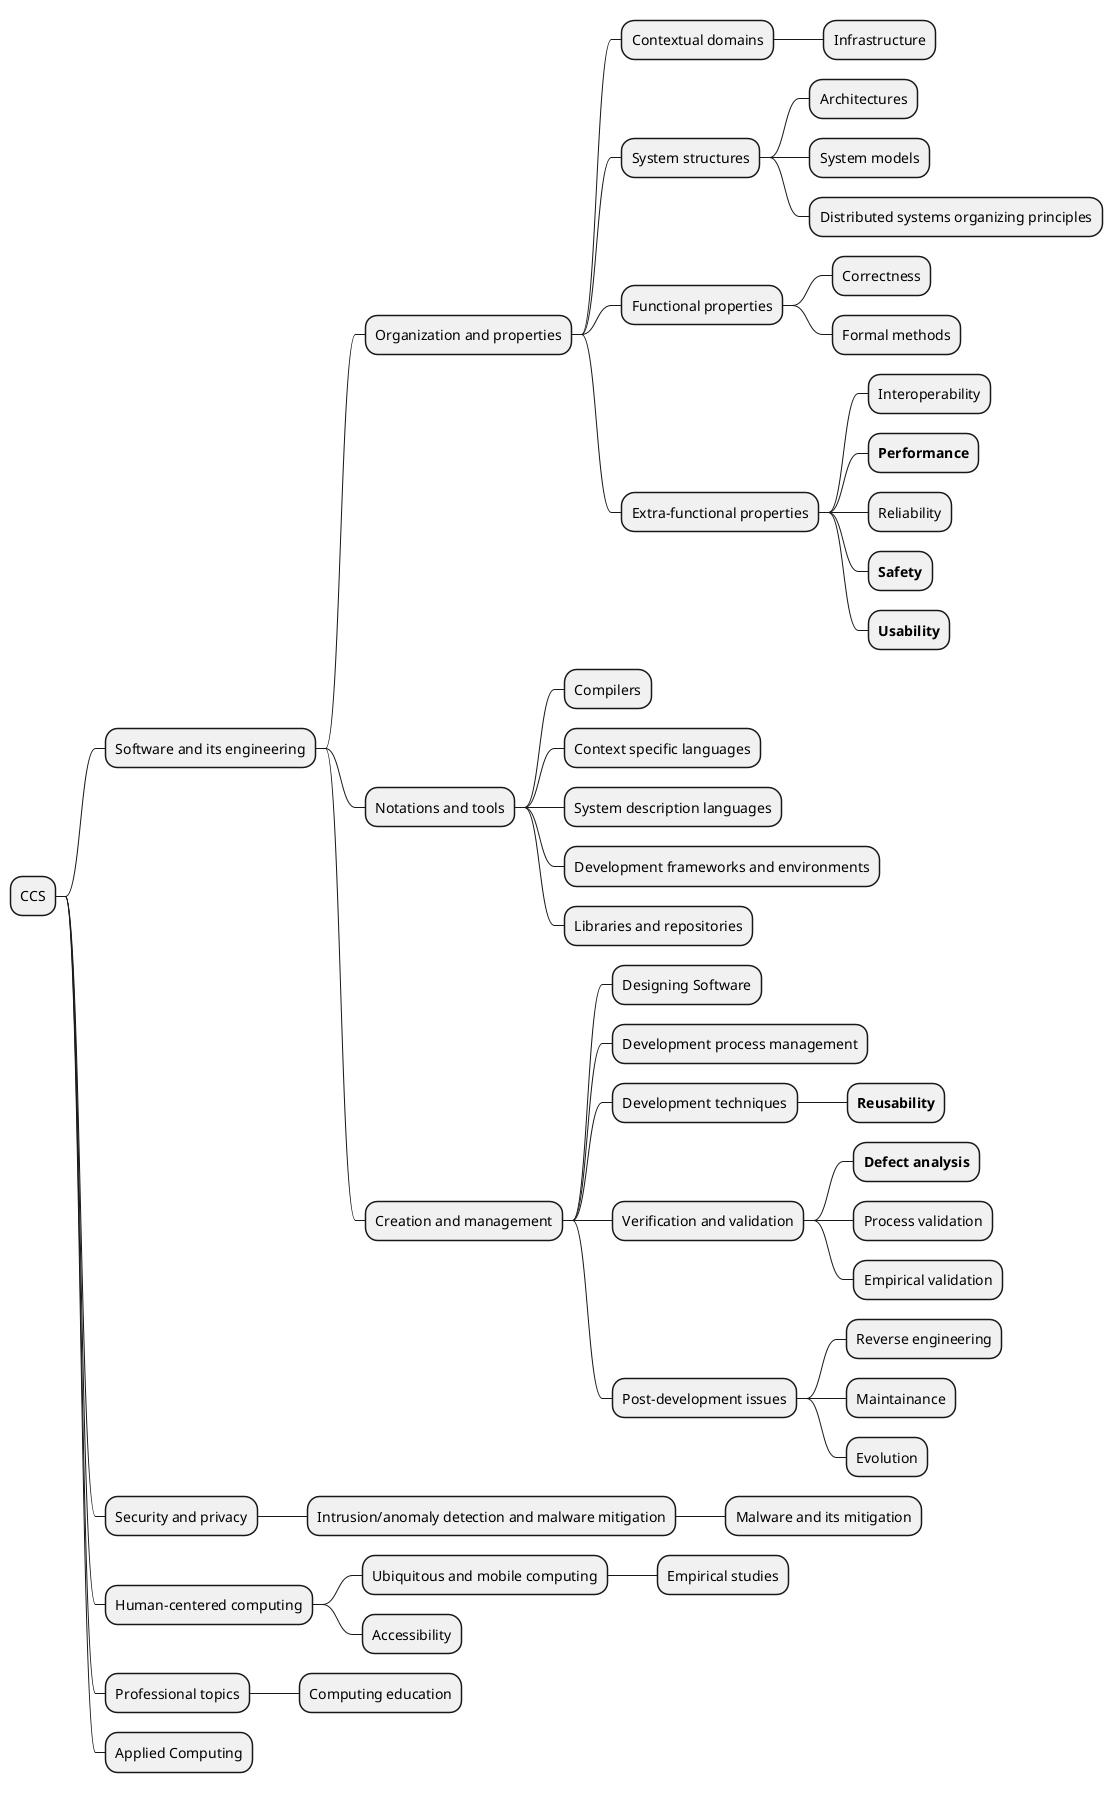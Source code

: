 
@startmindmap
* CCS
** Software and its engineering
*** Organization and properties
'*** Software organization and properties
**** Contextual domains
'**** <s>Contextual software domains</s>
***** Infrastructure
'***** <s>Software infrastructure</s>
' ***** <s>Operating systems</s>
' ****** <s>Process management</s>
' ******* <s>Power management</s>
**** System structures
'**** Software system structures
***** Architectures
'***** Software architectures
***** System models
'***** Software system models
***** Distributed systems organizing principles
'****** <s>Cloud computing</s>
**** Functional properties
'**** <s>Software functional properties</s>
***** Correctness
***** Formal methods
**** Extra-functional properties
***** Interoperability
***** <b>Performance</b>
***** Reliability
***** <b>Safety</b>
***** <b>Usability</b>
'***** <b>Software performance</b>
'***** <s>Software reliability</s>
'***** <b>Software safety</b>
'***** <b>Software usability</b>
*** Notations and tools
'*** Software notations and tools
**** Compilers
**** Context specific languages
**** System description languages
**** Development frameworks and environments
**** Libraries and repositories
*** Creation and management
'*** Software creation and management
**** Designing Software
**** Development process management
'**** Software development process management
**** Development techniques
'**** Software development techniques
***** <b>Reusability</b>
**** Verification and validation
'**** Software verification and validation
***** <b>Defect analysis</b>
'***** <b>Software defect analysis</b>
***** Process validation
'****** <s>Acceptance testing</s>
***** Empirical validation
'***** Empirical software validation
**** Post-development issues
'**** Software post-development issues
***** Reverse engineering
***** Maintainance
'***** Maintaining Software
***** Evolution
** Security and privacy
*** Intrusion/anomaly detection and malware mitigation
**** Malware and its mitigation
' *** <s>Systems security</s>
' **** <s>Operating systems security</s>
' ***** <s>Mobile platform security</s>
' *** <s>Network security</s>
' **** <s>Mobile and wireless security</s>
** Human-centered computing
*** Ubiquitous and mobile computing
' **** <s>Theory, concepts and paradigms</s>
' ***** <s>Mobile computing</s>
' **** <s>Ubiquitous and mobile devices</s>
' ***** <s>Smartphones</s>
' **** <s>Design and evaluation methods</s>
**** Empirical studies
*** Accessibility
' ** <s>Computing methodologies</s>
' *** <s>Artificial intelligence</s>
** Professional topics
*** Computing education
** Applied Computing
'** <s>Wasserman</s>
'*** <s>User Experience </s>
'*** <s>Code reuse</s>
'*** <s>Networking</s>
'*** <s>Energy efficiency</s>
'*** <s>Data integrity</s>
'*** <s>Testing</s>
'*** <s>Portability and cross-platform development</s>
@endmindmap
